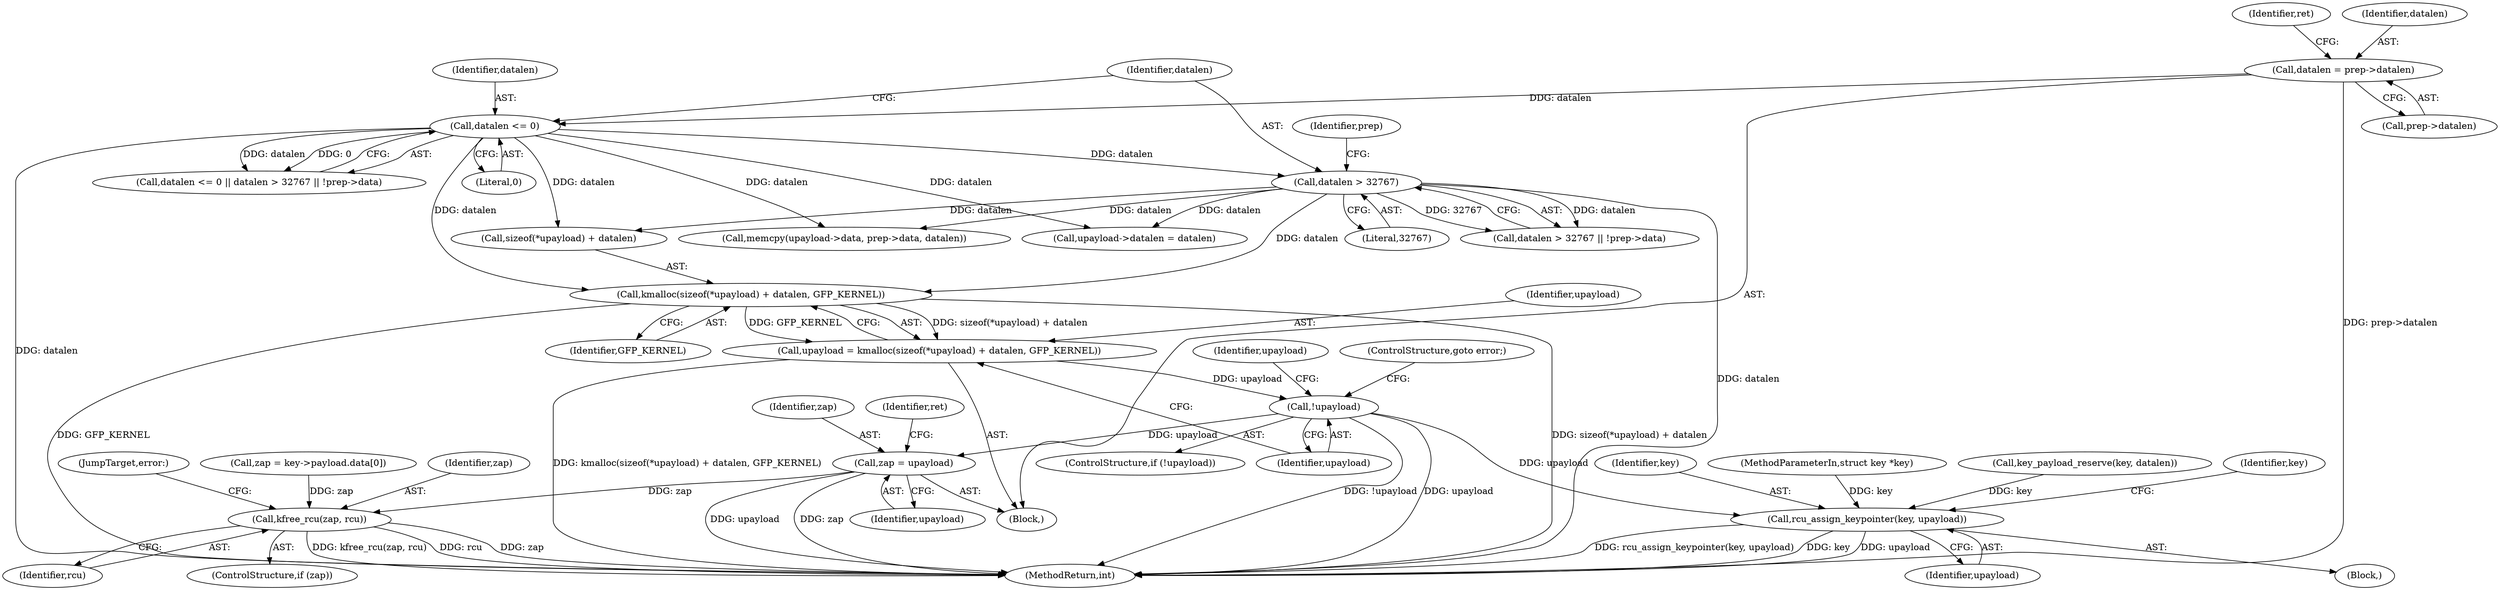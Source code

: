 digraph "0_linux_096fe9eaea40a17e125569f9e657e34cdb6d73bd_1@API" {
"1000140" [label="(Call,kmalloc(sizeof(*upayload) + datalen, GFP_KERNEL))"];
"1000122" [label="(Call,datalen <= 0)"];
"1000110" [label="(Call,datalen = prep->datalen)"];
"1000126" [label="(Call,datalen > 32767)"];
"1000138" [label="(Call,upayload = kmalloc(sizeof(*upayload) + datalen, GFP_KERNEL))"];
"1000148" [label="(Call,!upayload)"];
"1000164" [label="(Call,zap = upayload)"];
"1000196" [label="(Call,kfree_rcu(zap, rcu))"];
"1000186" [label="(Call,rcu_assign_keypointer(key, upayload))"];
"1000124" [label="(Literal,0)"];
"1000177" [label="(Call,zap = key->payload.data[0])"];
"1000194" [label="(ControlStructure,if (zap))"];
"1000156" [label="(Call,memcpy(upayload->data, prep->data, datalen))"];
"1000128" [label="(Literal,32767)"];
"1000168" [label="(Identifier,ret)"];
"1000150" [label="(ControlStructure,goto error;)"];
"1000141" [label="(Call,sizeof(*upayload) + datalen)"];
"1000186" [label="(Call,rcu_assign_keypointer(key, upayload))"];
"1000123" [label="(Identifier,datalen)"];
"1000125" [label="(Call,datalen > 32767 || !prep->data)"];
"1000166" [label="(Identifier,upayload)"];
"1000164" [label="(Call,zap = upayload)"];
"1000198" [label="(Identifier,rcu)"];
"1000140" [label="(Call,kmalloc(sizeof(*upayload) + datalen, GFP_KERNEL))"];
"1000191" [label="(Identifier,key)"];
"1000110" [label="(Call,datalen = prep->datalen)"];
"1000187" [label="(Identifier,key)"];
"1000138" [label="(Call,upayload = kmalloc(sizeof(*upayload) + datalen, GFP_KERNEL))"];
"1000127" [label="(Identifier,datalen)"];
"1000197" [label="(Identifier,zap)"];
"1000126" [label="(Call,datalen > 32767)"];
"1000199" [label="(JumpTarget,error:)"];
"1000117" [label="(Identifier,ret)"];
"1000176" [label="(Block,)"];
"1000146" [label="(Identifier,GFP_KERNEL)"];
"1000121" [label="(Call,datalen <= 0 || datalen > 32767 || !prep->data)"];
"1000106" [label="(Block,)"];
"1000112" [label="(Call,prep->datalen)"];
"1000111" [label="(Identifier,datalen)"];
"1000139" [label="(Identifier,upayload)"];
"1000196" [label="(Call,kfree_rcu(zap, rcu))"];
"1000148" [label="(Call,!upayload)"];
"1000149" [label="(Identifier,upayload)"];
"1000153" [label="(Identifier,upayload)"];
"1000122" [label="(Call,datalen <= 0)"];
"1000188" [label="(Identifier,upayload)"];
"1000147" [label="(ControlStructure,if (!upayload))"];
"1000202" [label="(MethodReturn,int)"];
"1000131" [label="(Identifier,prep)"];
"1000104" [label="(MethodParameterIn,struct key *key)"];
"1000151" [label="(Call,upayload->datalen = datalen)"];
"1000169" [label="(Call,key_payload_reserve(key, datalen))"];
"1000165" [label="(Identifier,zap)"];
"1000140" -> "1000138"  [label="AST: "];
"1000140" -> "1000146"  [label="CFG: "];
"1000141" -> "1000140"  [label="AST: "];
"1000146" -> "1000140"  [label="AST: "];
"1000138" -> "1000140"  [label="CFG: "];
"1000140" -> "1000202"  [label="DDG: sizeof(*upayload) + datalen"];
"1000140" -> "1000202"  [label="DDG: GFP_KERNEL"];
"1000140" -> "1000138"  [label="DDG: sizeof(*upayload) + datalen"];
"1000140" -> "1000138"  [label="DDG: GFP_KERNEL"];
"1000122" -> "1000140"  [label="DDG: datalen"];
"1000126" -> "1000140"  [label="DDG: datalen"];
"1000122" -> "1000121"  [label="AST: "];
"1000122" -> "1000124"  [label="CFG: "];
"1000123" -> "1000122"  [label="AST: "];
"1000124" -> "1000122"  [label="AST: "];
"1000127" -> "1000122"  [label="CFG: "];
"1000121" -> "1000122"  [label="CFG: "];
"1000122" -> "1000202"  [label="DDG: datalen"];
"1000122" -> "1000121"  [label="DDG: datalen"];
"1000122" -> "1000121"  [label="DDG: 0"];
"1000110" -> "1000122"  [label="DDG: datalen"];
"1000122" -> "1000126"  [label="DDG: datalen"];
"1000122" -> "1000141"  [label="DDG: datalen"];
"1000122" -> "1000151"  [label="DDG: datalen"];
"1000122" -> "1000156"  [label="DDG: datalen"];
"1000110" -> "1000106"  [label="AST: "];
"1000110" -> "1000112"  [label="CFG: "];
"1000111" -> "1000110"  [label="AST: "];
"1000112" -> "1000110"  [label="AST: "];
"1000117" -> "1000110"  [label="CFG: "];
"1000110" -> "1000202"  [label="DDG: prep->datalen"];
"1000126" -> "1000125"  [label="AST: "];
"1000126" -> "1000128"  [label="CFG: "];
"1000127" -> "1000126"  [label="AST: "];
"1000128" -> "1000126"  [label="AST: "];
"1000131" -> "1000126"  [label="CFG: "];
"1000125" -> "1000126"  [label="CFG: "];
"1000126" -> "1000202"  [label="DDG: datalen"];
"1000126" -> "1000125"  [label="DDG: datalen"];
"1000126" -> "1000125"  [label="DDG: 32767"];
"1000126" -> "1000141"  [label="DDG: datalen"];
"1000126" -> "1000151"  [label="DDG: datalen"];
"1000126" -> "1000156"  [label="DDG: datalen"];
"1000138" -> "1000106"  [label="AST: "];
"1000139" -> "1000138"  [label="AST: "];
"1000149" -> "1000138"  [label="CFG: "];
"1000138" -> "1000202"  [label="DDG: kmalloc(sizeof(*upayload) + datalen, GFP_KERNEL)"];
"1000138" -> "1000148"  [label="DDG: upayload"];
"1000148" -> "1000147"  [label="AST: "];
"1000148" -> "1000149"  [label="CFG: "];
"1000149" -> "1000148"  [label="AST: "];
"1000150" -> "1000148"  [label="CFG: "];
"1000153" -> "1000148"  [label="CFG: "];
"1000148" -> "1000202"  [label="DDG: upayload"];
"1000148" -> "1000202"  [label="DDG: !upayload"];
"1000148" -> "1000164"  [label="DDG: upayload"];
"1000148" -> "1000186"  [label="DDG: upayload"];
"1000164" -> "1000106"  [label="AST: "];
"1000164" -> "1000166"  [label="CFG: "];
"1000165" -> "1000164"  [label="AST: "];
"1000166" -> "1000164"  [label="AST: "];
"1000168" -> "1000164"  [label="CFG: "];
"1000164" -> "1000202"  [label="DDG: upayload"];
"1000164" -> "1000202"  [label="DDG: zap"];
"1000164" -> "1000196"  [label="DDG: zap"];
"1000196" -> "1000194"  [label="AST: "];
"1000196" -> "1000198"  [label="CFG: "];
"1000197" -> "1000196"  [label="AST: "];
"1000198" -> "1000196"  [label="AST: "];
"1000199" -> "1000196"  [label="CFG: "];
"1000196" -> "1000202"  [label="DDG: zap"];
"1000196" -> "1000202"  [label="DDG: kfree_rcu(zap, rcu)"];
"1000196" -> "1000202"  [label="DDG: rcu"];
"1000177" -> "1000196"  [label="DDG: zap"];
"1000186" -> "1000176"  [label="AST: "];
"1000186" -> "1000188"  [label="CFG: "];
"1000187" -> "1000186"  [label="AST: "];
"1000188" -> "1000186"  [label="AST: "];
"1000191" -> "1000186"  [label="CFG: "];
"1000186" -> "1000202"  [label="DDG: upayload"];
"1000186" -> "1000202"  [label="DDG: rcu_assign_keypointer(key, upayload)"];
"1000186" -> "1000202"  [label="DDG: key"];
"1000169" -> "1000186"  [label="DDG: key"];
"1000104" -> "1000186"  [label="DDG: key"];
}
